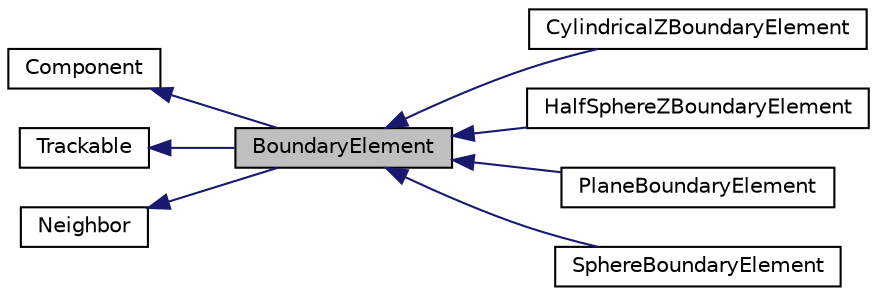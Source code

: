 digraph "BoundaryElement"
{
 // INTERACTIVE_SVG=YES
  edge [fontname="Helvetica",fontsize="10",labelfontname="Helvetica",labelfontsize="10"];
  node [fontname="Helvetica",fontsize="10",shape=record];
  rankdir="LR";
  Node0 [label="BoundaryElement",height=0.2,width=0.4,color="black", fillcolor="grey75", style="filled", fontcolor="black"];
  Node1 -> Node0 [dir="back",color="midnightblue",fontsize="10",style="solid",fontname="Helvetica"];
  Node1 [label="Component",height=0.2,width=0.4,color="black", fillcolor="white", style="filled",URL="$classComponent.html",tooltip="The base class for the Composite pattern hieararchy. "];
  Node2 -> Node0 [dir="back",color="midnightblue",fontsize="10",style="solid",fontname="Helvetica"];
  Node2 [label="Trackable",height=0.2,width=0.4,color="black", fillcolor="white", style="filled",URL="$classTrackable.html",tooltip="An abstract base class for a trackable object in the SubSystem. "];
  Node3 -> Node0 [dir="back",color="midnightblue",fontsize="10",style="solid",fontname="Helvetica"];
  Node3 [label="Neighbor",height=0.2,width=0.4,color="black", fillcolor="white", style="filled",URL="$classNeighbor.html",tooltip="An abstract base class for any element that can be added or removed from a NeighborList statically at..."];
  Node0 -> Node4 [dir="back",color="midnightblue",fontsize="10",style="solid",fontname="Helvetica"];
  Node4 [label="CylindricalZBoundaryElement",height=0.2,width=0.4,color="black", fillcolor="white", style="filled",URL="$classCylindricalZBoundaryElement.html",tooltip="A cylinder implementation of a BoundaryElement. "];
  Node0 -> Node5 [dir="back",color="midnightblue",fontsize="10",style="solid",fontname="Helvetica"];
  Node5 [label="HalfSphereZBoundaryElement",height=0.2,width=0.4,color="black", fillcolor="white", style="filled",URL="$classHalfSphereZBoundaryElement.html",tooltip="A half-sphere implementation of a BoundaryElement. "];
  Node0 -> Node6 [dir="back",color="midnightblue",fontsize="10",style="solid",fontname="Helvetica"];
  Node6 [label="PlaneBoundaryElement",height=0.2,width=0.4,color="black", fillcolor="white", style="filled",URL="$classPlaneBoundaryElement.html",tooltip="A plane implementation of a BoundaryElement. "];
  Node0 -> Node7 [dir="back",color="midnightblue",fontsize="10",style="solid",fontname="Helvetica"];
  Node7 [label="SphereBoundaryElement",height=0.2,width=0.4,color="black", fillcolor="white", style="filled",URL="$classSphereBoundaryElement.html",tooltip="A spherical implementation of a BoundaryElement. "];
}
